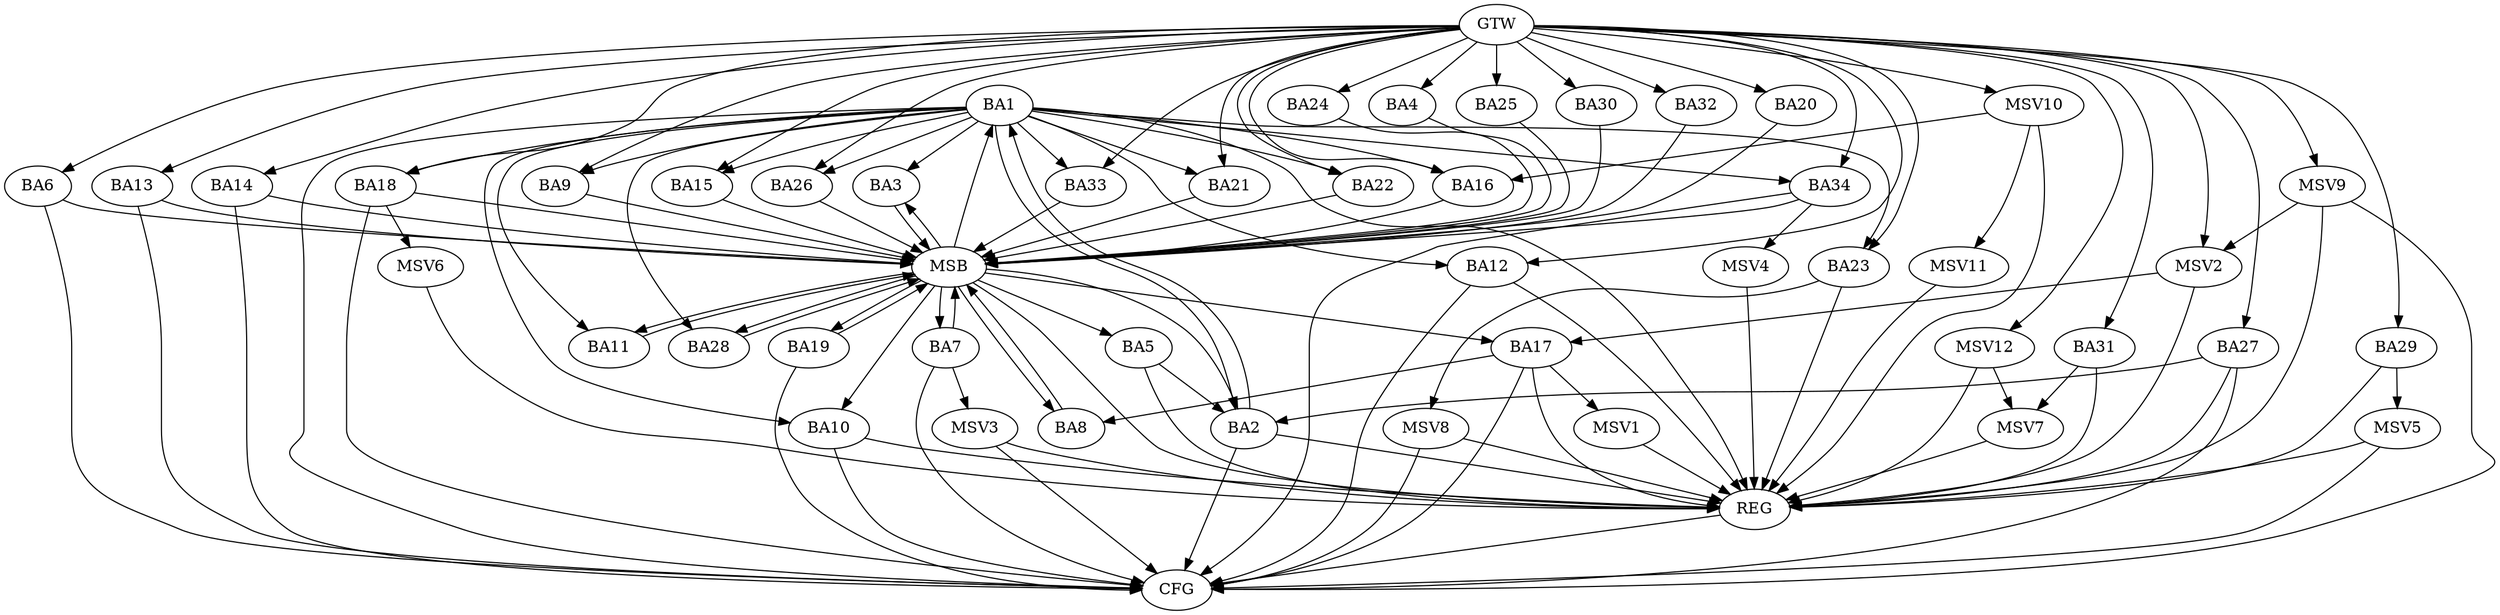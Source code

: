 strict digraph G {
  BA1 [ label="BA1" ];
  BA2 [ label="BA2" ];
  BA3 [ label="BA3" ];
  BA4 [ label="BA4" ];
  BA5 [ label="BA5" ];
  BA6 [ label="BA6" ];
  BA7 [ label="BA7" ];
  BA8 [ label="BA8" ];
  BA9 [ label="BA9" ];
  BA10 [ label="BA10" ];
  BA11 [ label="BA11" ];
  BA12 [ label="BA12" ];
  BA13 [ label="BA13" ];
  BA14 [ label="BA14" ];
  BA15 [ label="BA15" ];
  BA16 [ label="BA16" ];
  BA17 [ label="BA17" ];
  BA18 [ label="BA18" ];
  BA19 [ label="BA19" ];
  BA20 [ label="BA20" ];
  BA21 [ label="BA21" ];
  BA22 [ label="BA22" ];
  BA23 [ label="BA23" ];
  BA24 [ label="BA24" ];
  BA25 [ label="BA25" ];
  BA26 [ label="BA26" ];
  BA27 [ label="BA27" ];
  BA28 [ label="BA28" ];
  BA29 [ label="BA29" ];
  BA30 [ label="BA30" ];
  BA31 [ label="BA31" ];
  BA32 [ label="BA32" ];
  BA33 [ label="BA33" ];
  BA34 [ label="BA34" ];
  GTW [ label="GTW" ];
  REG [ label="REG" ];
  MSB [ label="MSB" ];
  CFG [ label="CFG" ];
  MSV1 [ label="MSV1" ];
  MSV2 [ label="MSV2" ];
  MSV3 [ label="MSV3" ];
  MSV4 [ label="MSV4" ];
  MSV5 [ label="MSV5" ];
  MSV6 [ label="MSV6" ];
  MSV7 [ label="MSV7" ];
  MSV8 [ label="MSV8" ];
  MSV9 [ label="MSV9" ];
  MSV10 [ label="MSV10" ];
  MSV11 [ label="MSV11" ];
  MSV12 [ label="MSV12" ];
  BA1 -> BA2;
  BA2 -> BA1;
  BA5 -> BA2;
  BA17 -> BA8;
  BA27 -> BA2;
  GTW -> BA4;
  GTW -> BA6;
  GTW -> BA9;
  GTW -> BA12;
  GTW -> BA13;
  GTW -> BA14;
  GTW -> BA15;
  GTW -> BA16;
  GTW -> BA18;
  GTW -> BA20;
  GTW -> BA21;
  GTW -> BA22;
  GTW -> BA23;
  GTW -> BA24;
  GTW -> BA25;
  GTW -> BA26;
  GTW -> BA27;
  GTW -> BA29;
  GTW -> BA30;
  GTW -> BA31;
  GTW -> BA32;
  GTW -> BA33;
  GTW -> BA34;
  BA1 -> REG;
  BA2 -> REG;
  BA5 -> REG;
  BA10 -> REG;
  BA12 -> REG;
  BA17 -> REG;
  BA23 -> REG;
  BA27 -> REG;
  BA29 -> REG;
  BA31 -> REG;
  BA3 -> MSB;
  MSB -> BA2;
  MSB -> REG;
  BA4 -> MSB;
  MSB -> BA3;
  BA6 -> MSB;
  BA7 -> MSB;
  BA8 -> MSB;
  MSB -> BA7;
  BA9 -> MSB;
  MSB -> BA1;
  BA11 -> MSB;
  MSB -> BA5;
  BA13 -> MSB;
  MSB -> BA10;
  BA14 -> MSB;
  BA15 -> MSB;
  MSB -> BA8;
  BA16 -> MSB;
  BA18 -> MSB;
  BA19 -> MSB;
  BA20 -> MSB;
  BA21 -> MSB;
  MSB -> BA11;
  BA22 -> MSB;
  MSB -> BA19;
  BA24 -> MSB;
  BA25 -> MSB;
  BA26 -> MSB;
  BA28 -> MSB;
  BA30 -> MSB;
  MSB -> BA17;
  BA32 -> MSB;
  MSB -> BA28;
  BA33 -> MSB;
  BA34 -> MSB;
  BA12 -> CFG;
  BA10 -> CFG;
  BA13 -> CFG;
  BA18 -> CFG;
  BA7 -> CFG;
  BA34 -> CFG;
  BA27 -> CFG;
  BA6 -> CFG;
  BA14 -> CFG;
  BA2 -> CFG;
  BA19 -> CFG;
  BA1 -> CFG;
  BA17 -> CFG;
  REG -> CFG;
  BA1 -> BA9;
  BA1 -> BA16;
  BA1 -> BA11;
  BA1 -> BA21;
  BA1 -> BA12;
  BA1 -> BA34;
  BA1 -> BA10;
  BA1 -> BA18;
  BA1 -> BA26;
  BA1 -> BA15;
  BA1 -> BA22;
  BA1 -> BA23;
  BA1 -> BA33;
  BA1 -> BA3;
  BA1 -> BA28;
  BA17 -> MSV1;
  MSV1 -> REG;
  MSV2 -> BA17;
  GTW -> MSV2;
  MSV2 -> REG;
  BA7 -> MSV3;
  MSV3 -> REG;
  MSV3 -> CFG;
  BA34 -> MSV4;
  MSV4 -> REG;
  BA29 -> MSV5;
  MSV5 -> REG;
  MSV5 -> CFG;
  BA18 -> MSV6;
  MSV6 -> REG;
  BA31 -> MSV7;
  MSV7 -> REG;
  BA23 -> MSV8;
  MSV8 -> REG;
  MSV8 -> CFG;
  MSV9 -> MSV2;
  GTW -> MSV9;
  MSV9 -> REG;
  MSV9 -> CFG;
  MSV10 -> BA16;
  GTW -> MSV10;
  MSV10 -> REG;
  MSV10 -> MSV11;
  MSV11 -> REG;
  MSV12 -> MSV7;
  GTW -> MSV12;
  MSV12 -> REG;
}
